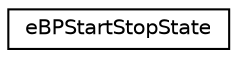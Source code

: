 digraph "Graphical Class Hierarchy"
{
 // LATEX_PDF_SIZE
  edge [fontname="Helvetica",fontsize="10",labelfontname="Helvetica",labelfontsize="10"];
  node [fontname="Helvetica",fontsize="10",shape=record];
  rankdir="LR";
  Node0 [label="eBPStartStopState",height=0.2,width=0.4,color="black", fillcolor="white", style="filled",URL="$structe_b_p_start_stop_state.html",tooltip="structure of the main button state"];
}
